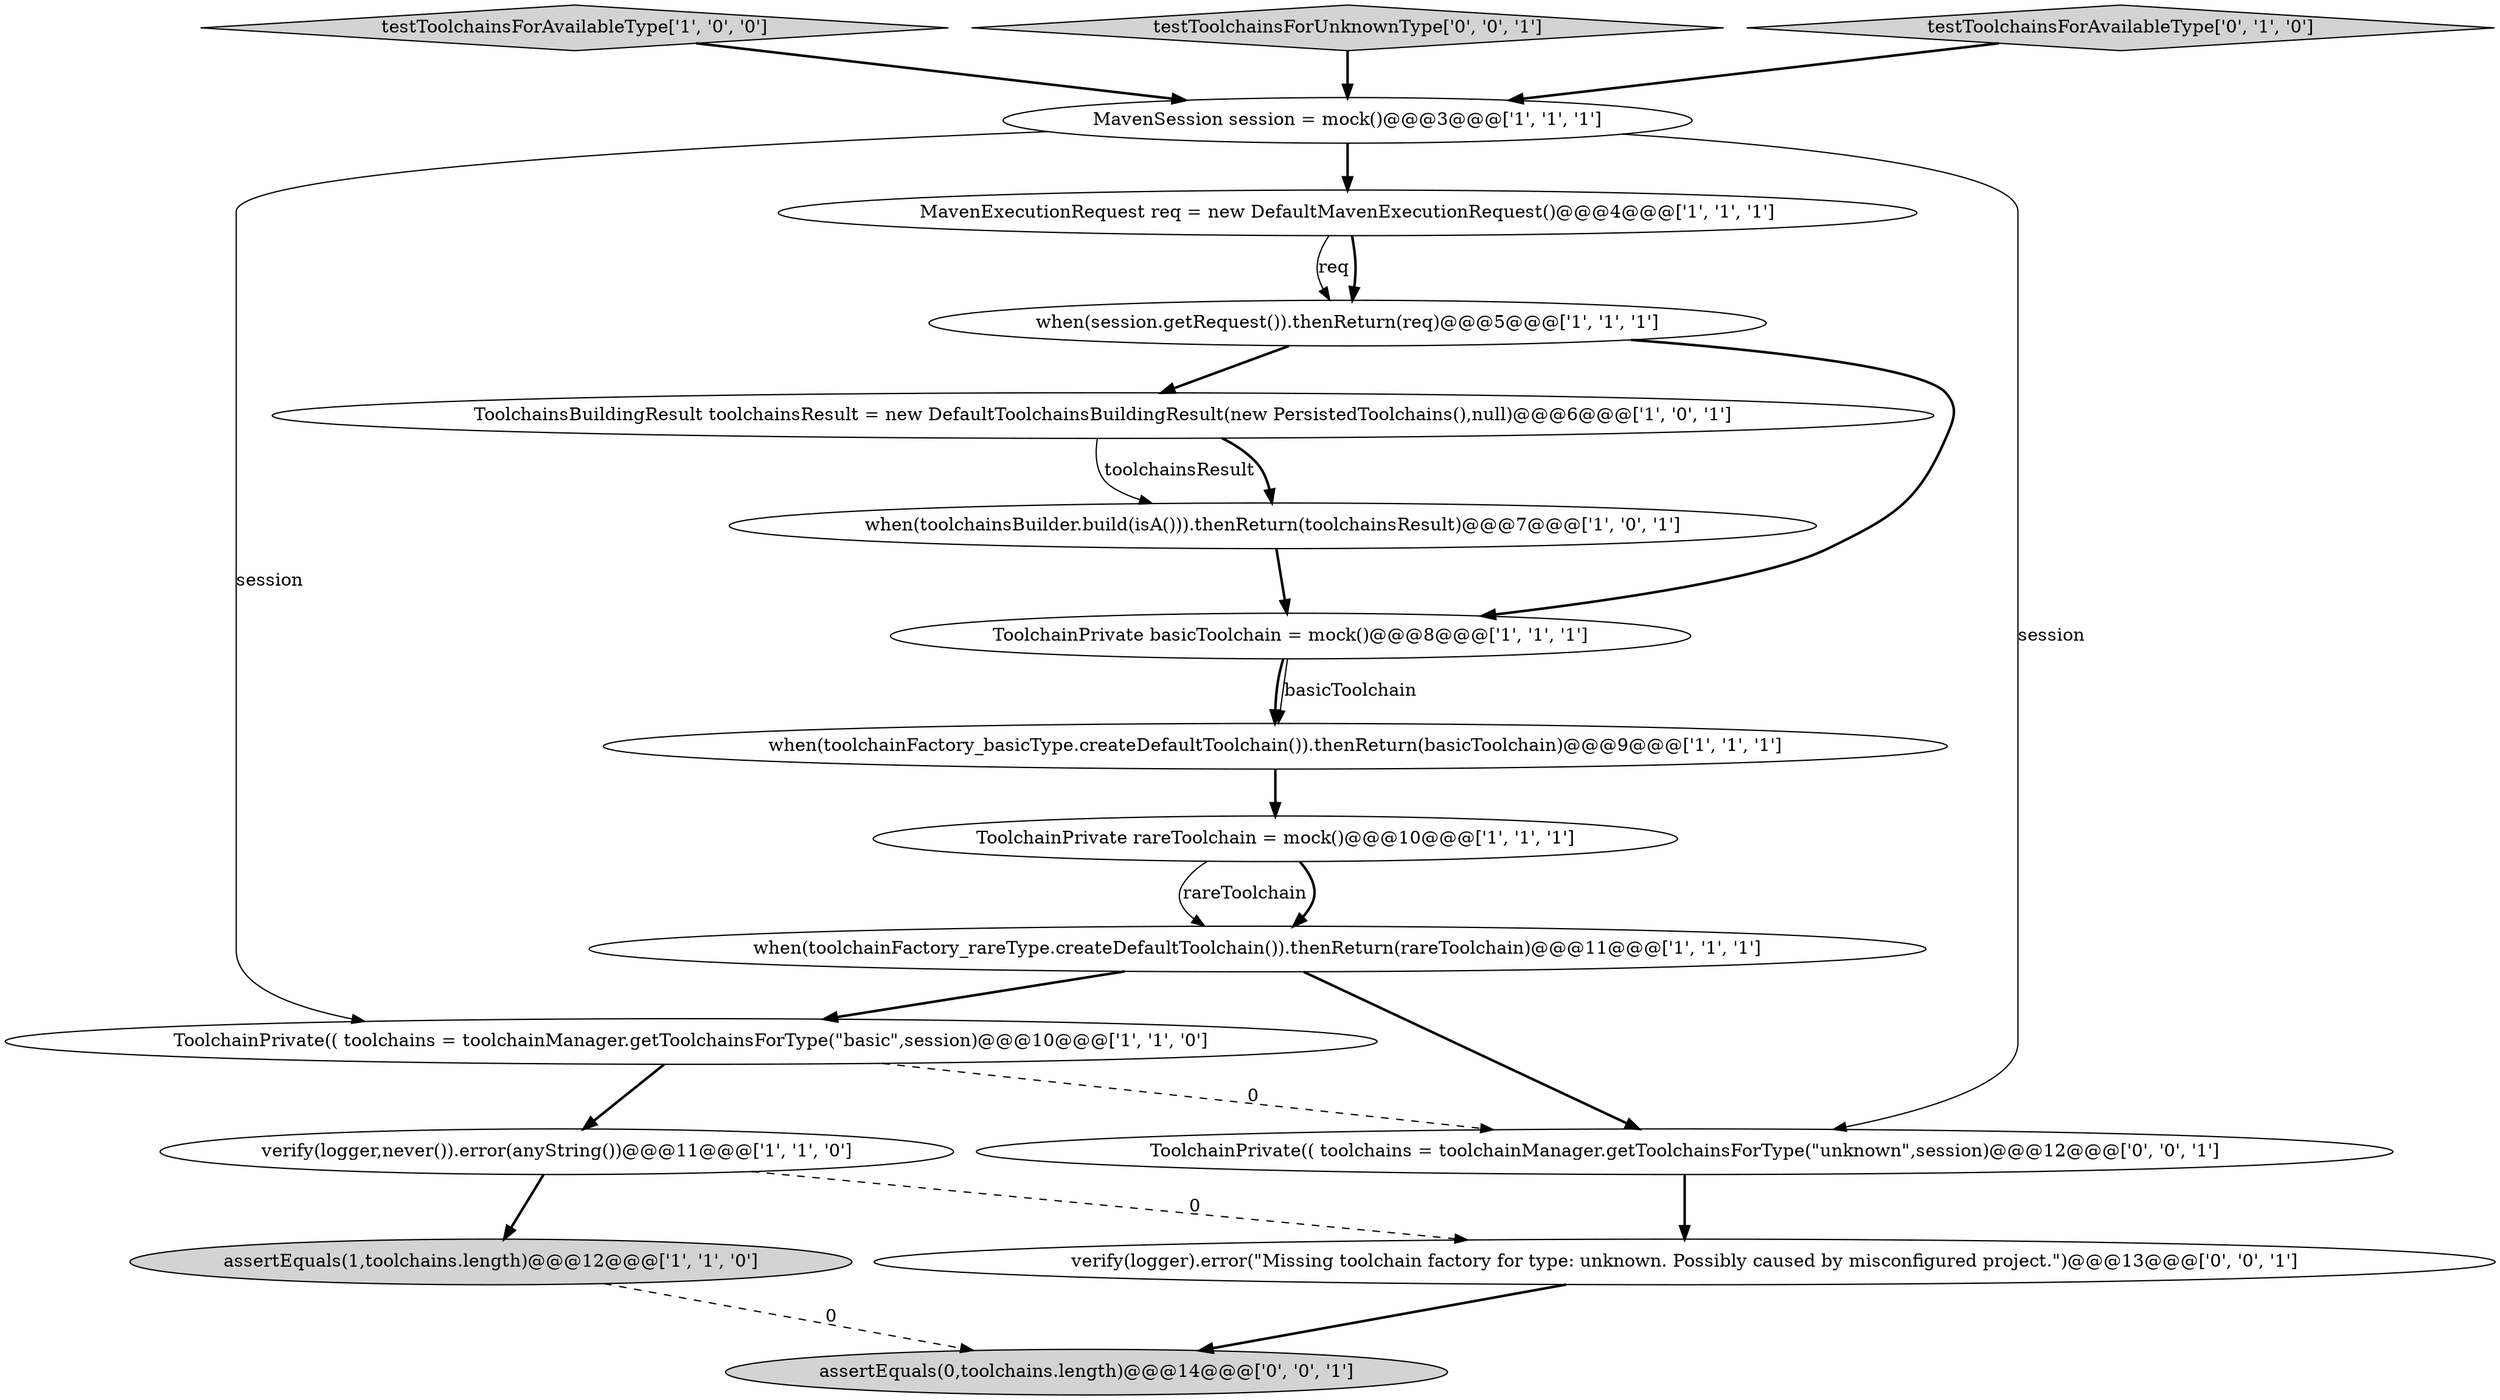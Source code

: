 digraph {
7 [style = filled, label = "testToolchainsForAvailableType['1', '0', '0']", fillcolor = lightgray, shape = diamond image = "AAA0AAABBB1BBB"];
2 [style = filled, label = "MavenExecutionRequest req = new DefaultMavenExecutionRequest()@@@4@@@['1', '1', '1']", fillcolor = white, shape = ellipse image = "AAA0AAABBB1BBB"];
1 [style = filled, label = "when(toolchainFactory_rareType.createDefaultToolchain()).thenReturn(rareToolchain)@@@11@@@['1', '1', '1']", fillcolor = white, shape = ellipse image = "AAA0AAABBB1BBB"];
5 [style = filled, label = "verify(logger,never()).error(anyString())@@@11@@@['1', '1', '0']", fillcolor = white, shape = ellipse image = "AAA0AAABBB1BBB"];
3 [style = filled, label = "ToolchainPrivate rareToolchain = mock()@@@10@@@['1', '1', '1']", fillcolor = white, shape = ellipse image = "AAA0AAABBB1BBB"];
0 [style = filled, label = "assertEquals(1,toolchains.length)@@@12@@@['1', '1', '0']", fillcolor = lightgray, shape = ellipse image = "AAA0AAABBB1BBB"];
6 [style = filled, label = "when(toolchainFactory_basicType.createDefaultToolchain()).thenReturn(basicToolchain)@@@9@@@['1', '1', '1']", fillcolor = white, shape = ellipse image = "AAA0AAABBB1BBB"];
8 [style = filled, label = "MavenSession session = mock()@@@3@@@['1', '1', '1']", fillcolor = white, shape = ellipse image = "AAA0AAABBB1BBB"];
10 [style = filled, label = "when(session.getRequest()).thenReturn(req)@@@5@@@['1', '1', '1']", fillcolor = white, shape = ellipse image = "AAA0AAABBB1BBB"];
4 [style = filled, label = "ToolchainPrivate(( toolchains = toolchainManager.getToolchainsForType(\"basic\",session)@@@10@@@['1', '1', '0']", fillcolor = white, shape = ellipse image = "AAA0AAABBB1BBB"];
14 [style = filled, label = "testToolchainsForUnknownType['0', '0', '1']", fillcolor = lightgray, shape = diamond image = "AAA0AAABBB3BBB"];
13 [style = filled, label = "testToolchainsForAvailableType['0', '1', '0']", fillcolor = lightgray, shape = diamond image = "AAA0AAABBB2BBB"];
16 [style = filled, label = "assertEquals(0,toolchains.length)@@@14@@@['0', '0', '1']", fillcolor = lightgray, shape = ellipse image = "AAA0AAABBB3BBB"];
17 [style = filled, label = "ToolchainPrivate(( toolchains = toolchainManager.getToolchainsForType(\"unknown\",session)@@@12@@@['0', '0', '1']", fillcolor = white, shape = ellipse image = "AAA0AAABBB3BBB"];
15 [style = filled, label = "verify(logger).error(\"Missing toolchain factory for type: unknown. Possibly caused by misconfigured project.\")@@@13@@@['0', '0', '1']", fillcolor = white, shape = ellipse image = "AAA0AAABBB3BBB"];
12 [style = filled, label = "ToolchainPrivate basicToolchain = mock()@@@8@@@['1', '1', '1']", fillcolor = white, shape = ellipse image = "AAA0AAABBB1BBB"];
11 [style = filled, label = "when(toolchainsBuilder.build(isA())).thenReturn(toolchainsResult)@@@7@@@['1', '0', '1']", fillcolor = white, shape = ellipse image = "AAA0AAABBB1BBB"];
9 [style = filled, label = "ToolchainsBuildingResult toolchainsResult = new DefaultToolchainsBuildingResult(new PersistedToolchains(),null)@@@6@@@['1', '0', '1']", fillcolor = white, shape = ellipse image = "AAA0AAABBB1BBB"];
6->3 [style = bold, label=""];
12->6 [style = solid, label="basicToolchain"];
1->4 [style = bold, label=""];
9->11 [style = solid, label="toolchainsResult"];
9->11 [style = bold, label=""];
3->1 [style = bold, label=""];
4->17 [style = dashed, label="0"];
0->16 [style = dashed, label="0"];
11->12 [style = bold, label=""];
2->10 [style = bold, label=""];
12->6 [style = bold, label=""];
7->8 [style = bold, label=""];
15->16 [style = bold, label=""];
2->10 [style = solid, label="req"];
1->17 [style = bold, label=""];
3->1 [style = solid, label="rareToolchain"];
8->2 [style = bold, label=""];
5->0 [style = bold, label=""];
8->17 [style = solid, label="session"];
10->12 [style = bold, label=""];
8->4 [style = solid, label="session"];
17->15 [style = bold, label=""];
10->9 [style = bold, label=""];
14->8 [style = bold, label=""];
13->8 [style = bold, label=""];
5->15 [style = dashed, label="0"];
4->5 [style = bold, label=""];
}
